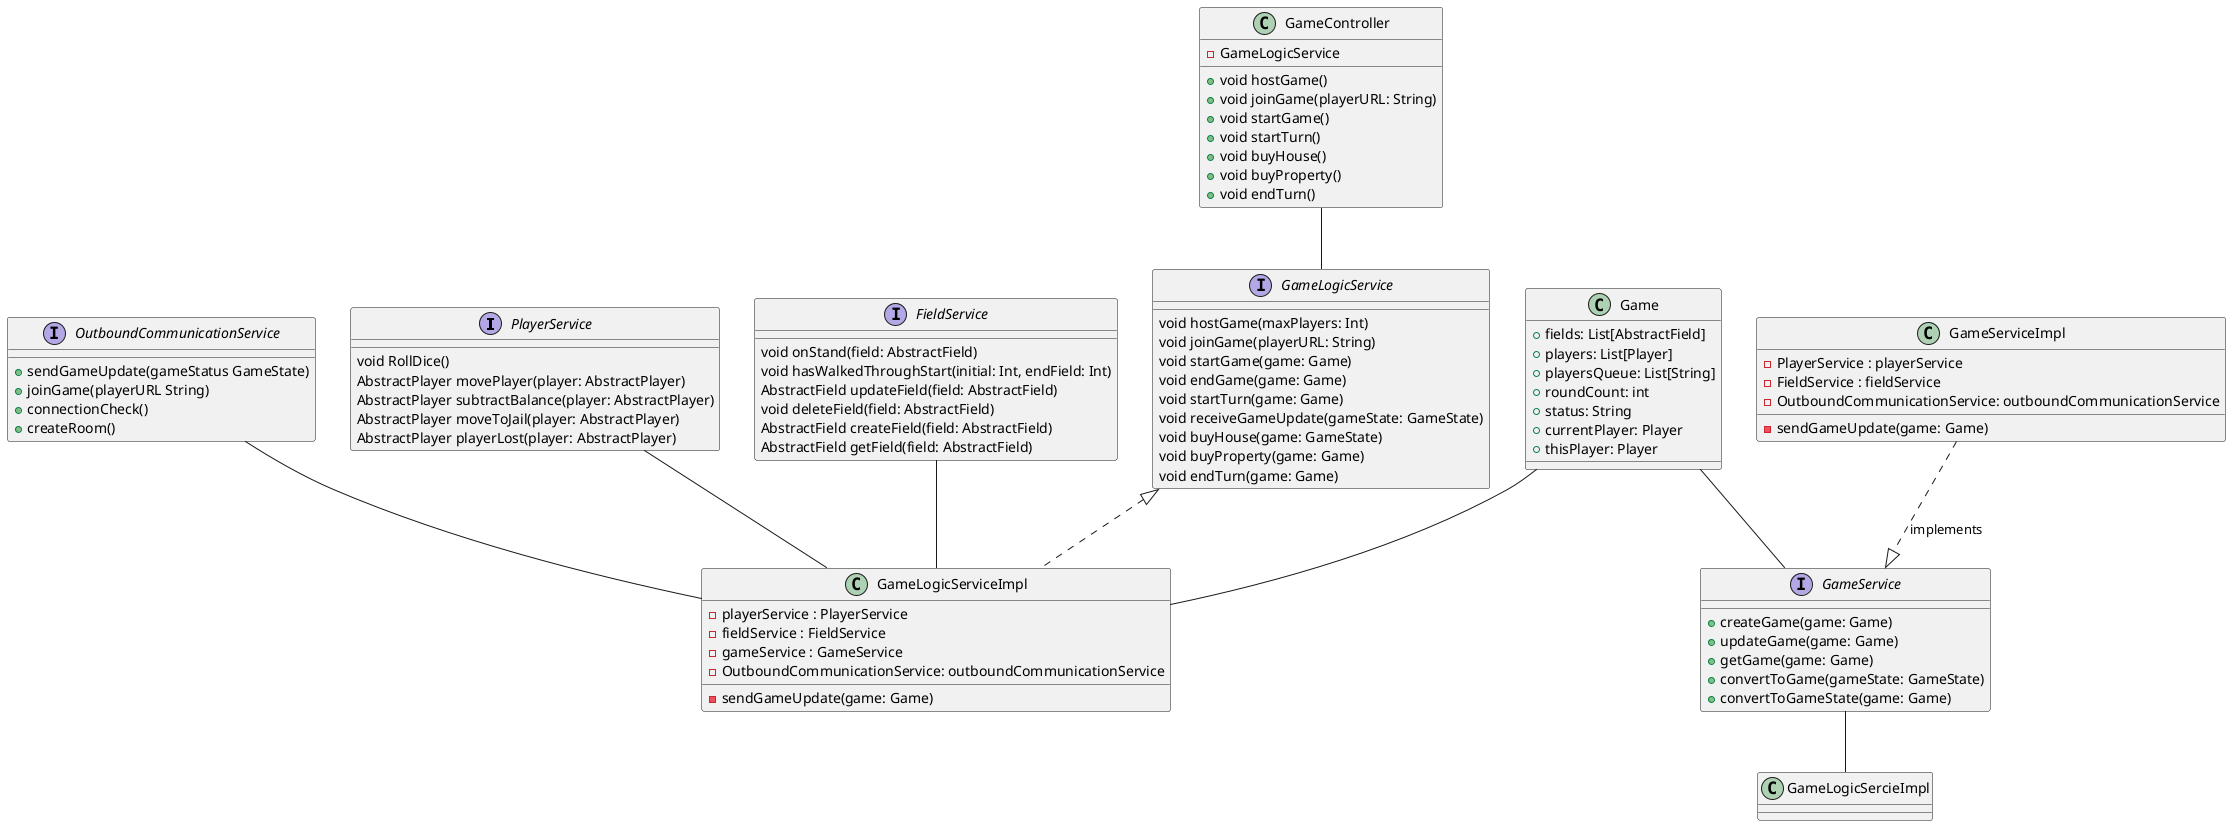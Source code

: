 @startuml
 
 
PlayerService -- GameLogicServiceImpl
FieldService -- GameLogicServiceImpl
GameService -- GameLogicSercieImpl
OutboundCommunicationService -- GameLogicServiceImpl
GameServiceImpl ..|> GameService: implements
 
Game -- GameService
Game -- GameLogicServiceImpl

GameController -- GameLogicService

class GameController {
  - GameLogicService

  + void hostGame()
  + void joinGame(playerURL: String)
  + void startGame()
  + void startTurn()
  + void buyHouse()
  + void buyProperty()
  + void endTurn()
}

class GameServiceImpl {
- PlayerService : playerService
- FieldService : fieldService
- OutboundCommunicationService: outboundCommunicationService
- sendGameUpdate(game: Game)
}

 
class GameLogicServiceImpl implements GameLogicService{
- playerService : PlayerService
- fieldService : FieldService
- gameService : GameService
- OutboundCommunicationService: outboundCommunicationService
- sendGameUpdate(game: Game)
}

 
interface GameService {
  + createGame(game: Game)
  + updateGame(game: Game)
  + getGame(game: Game)
  + convertToGame(gameState: GameState)
  + convertToGameState(game: Game)
}

interface GameLogicService {
  void hostGame(maxPlayers: Int)
  void joinGame(playerURL: String)
  void startGame(game: Game)
  void endGame(game: Game)
  void startTurn(game: Game)
  void receiveGameUpdate(gameState: GameState)
  void buyHouse(game: GameState)
  void buyProperty(game: Game)
  void endTurn(game: Game)
}
 
interface OutboundCommunicationService {
    + sendGameUpdate(gameStatus GameState)
    + joinGame(playerURL String)
    + connectionCheck()
    + createRoom()
}

interface PlayerService {
void RollDice()
AbstractPlayer movePlayer(player: AbstractPlayer)
AbstractPlayer subtractBalance(player: AbstractPlayer)
AbstractPlayer moveToJail(player: AbstractPlayer)
AbstractPlayer playerLost(player: AbstractPlayer)

}
interface FieldService {
void onStand(field: AbstractField)
void hasWalkedThroughStart(initial: Int, endField: Int)
AbstractField updateField(field: AbstractField)
void deleteField(field: AbstractField)
AbstractField createField(field: AbstractField)
AbstractField getField(field: AbstractField)
}
 
 
class Game {
+ fields: List[AbstractField]
+ players: List[Player]
+ playersQueue: List[String]
+ roundCount: int
+ status: String
+ currentPlayer: Player
+ thisPlayer: Player
}
 
 
@enduml
